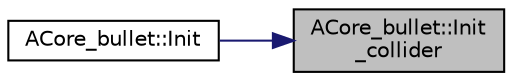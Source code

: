 digraph "ACore_bullet::Init_collider"
{
 // LATEX_PDF_SIZE
  edge [fontname="Helvetica",fontsize="10",labelfontname="Helvetica",labelfontsize="10"];
  node [fontname="Helvetica",fontsize="10",shape=record];
  rankdir="RL";
  Node1 [label="ACore_bullet::Init\l_collider",height=0.2,width=0.4,color="black", fillcolor="grey75", style="filled", fontcolor="black",tooltip="충돌체 컴포넌트 초기화"];
  Node1 -> Node2 [dir="back",color="midnightblue",fontsize="10",style="solid",fontname="Helvetica"];
  Node2 [label="ACore_bullet::Init",height=0.2,width=0.4,color="black", fillcolor="white", style="filled",URL="$class_a_core__bullet.html#a02dc396d7e30f3bec63cddeda8b1c78b",tooltip="총알 오브젝트 초기화"];
}
